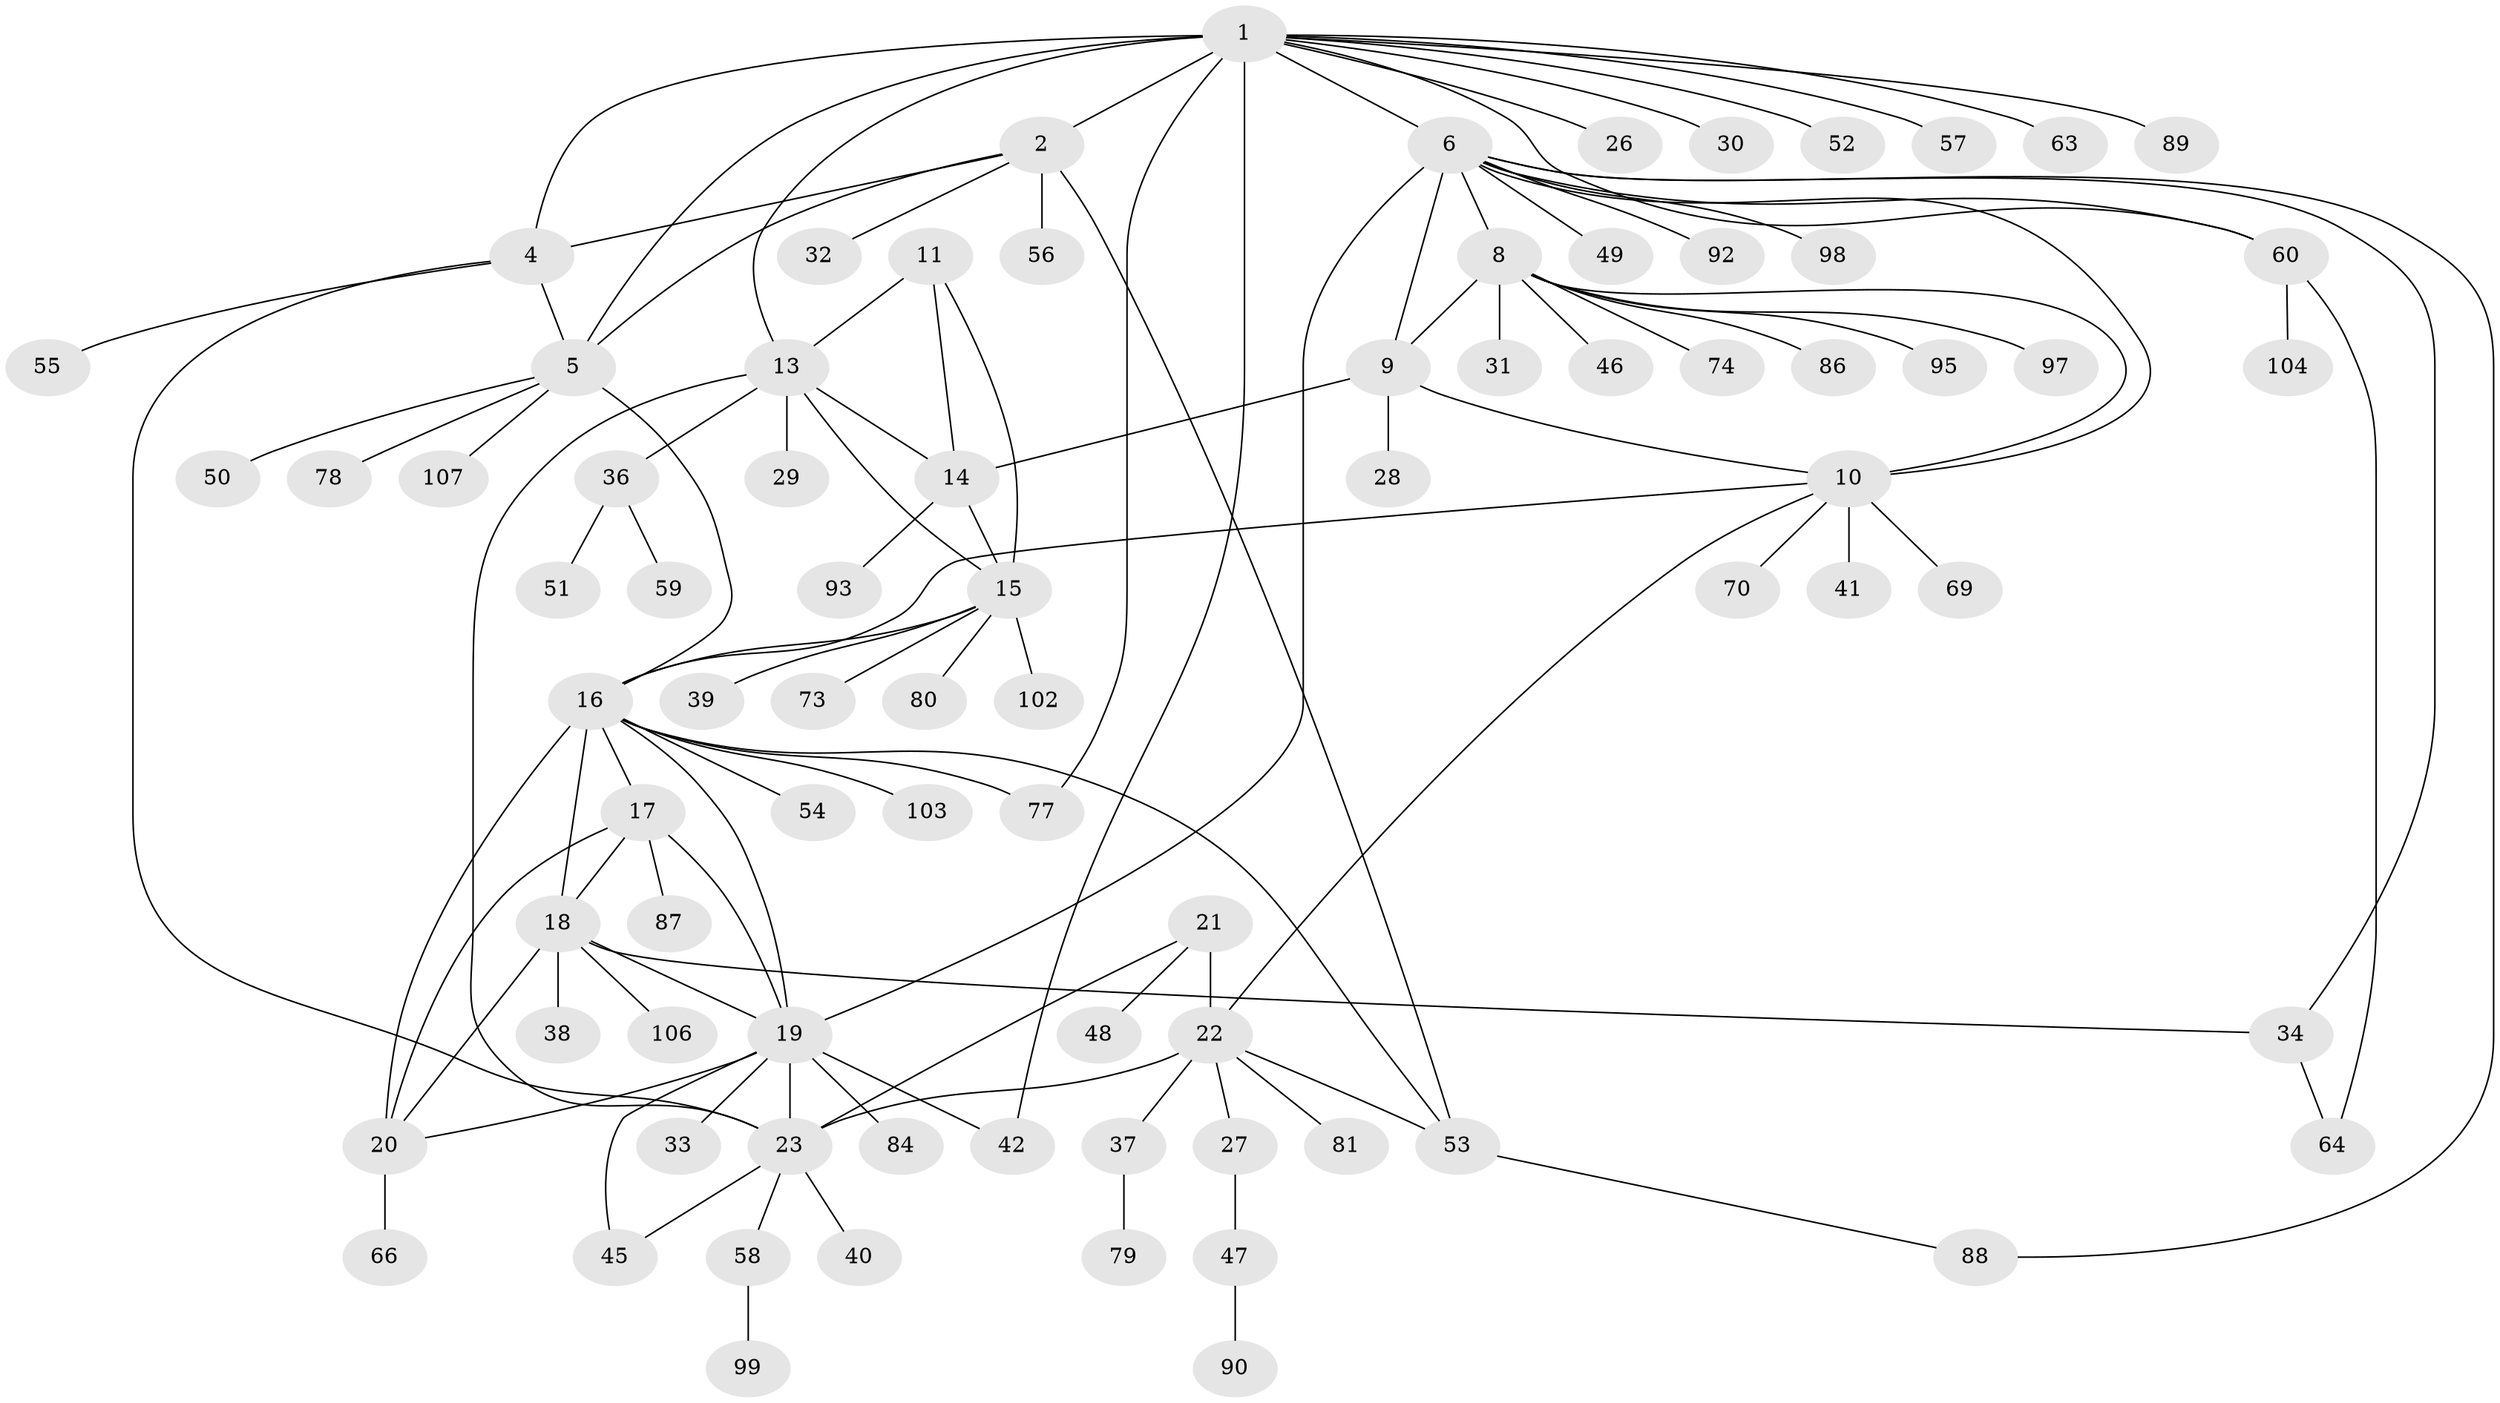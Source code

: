 // original degree distribution, {8: 0.04672897196261682, 11: 0.037383177570093455, 7: 0.028037383177570093, 9: 0.028037383177570093, 10: 0.018691588785046728, 4: 0.028037383177570093, 6: 0.04672897196261682, 5: 0.009345794392523364, 1: 0.5700934579439252, 3: 0.056074766355140186, 2: 0.1308411214953271}
// Generated by graph-tools (version 1.1) at 2025/42/03/06/25 10:42:08]
// undirected, 81 vertices, 112 edges
graph export_dot {
graph [start="1"]
  node [color=gray90,style=filled];
  1 [super="+3"];
  2 [super="+61"];
  4 [super="+100"];
  5 [super="+35"];
  6 [super="+7"];
  8 [super="+101"];
  9 [super="+94"];
  10 [super="+83"];
  11 [super="+12"];
  13 [super="+65"];
  14 [super="+71"];
  15 [super="+72"];
  16 [super="+76"];
  17 [super="+67"];
  18 [super="+75"];
  19 [super="+43"];
  20 [super="+85"];
  21 [super="+68"];
  22 [super="+24"];
  23 [super="+25"];
  26;
  27 [super="+105"];
  28;
  29;
  30;
  31;
  32;
  33;
  34;
  36 [super="+44"];
  37;
  38;
  39;
  40 [super="+91"];
  41;
  42;
  45;
  46;
  47;
  48;
  49;
  50;
  51;
  52 [super="+82"];
  53 [super="+62"];
  54;
  55;
  56;
  57;
  58 [super="+96"];
  59;
  60;
  63;
  64;
  66;
  69;
  70;
  73;
  74;
  77;
  78;
  79;
  80;
  81;
  84;
  86;
  87;
  88;
  89;
  90;
  92;
  93;
  95;
  97;
  98;
  99;
  102;
  103;
  104;
  106;
  107;
  1 -- 2 [weight=2];
  1 -- 4 [weight=2];
  1 -- 5 [weight=2];
  1 -- 13;
  1 -- 52;
  1 -- 60;
  1 -- 77;
  1 -- 6;
  1 -- 42;
  1 -- 89;
  1 -- 26;
  1 -- 63;
  1 -- 30;
  1 -- 57;
  2 -- 4;
  2 -- 5;
  2 -- 32;
  2 -- 56;
  2 -- 53;
  4 -- 5;
  4 -- 55;
  4 -- 23;
  5 -- 16;
  5 -- 78;
  5 -- 107;
  5 -- 50;
  6 -- 8 [weight=2];
  6 -- 9 [weight=2];
  6 -- 10 [weight=2];
  6 -- 19;
  6 -- 34;
  6 -- 60;
  6 -- 88;
  6 -- 98;
  6 -- 49;
  6 -- 92;
  8 -- 9;
  8 -- 10;
  8 -- 31;
  8 -- 46;
  8 -- 74;
  8 -- 86;
  8 -- 95;
  8 -- 97;
  9 -- 10;
  9 -- 14;
  9 -- 28;
  10 -- 41;
  10 -- 69;
  10 -- 70;
  10 -- 16;
  10 -- 22;
  11 -- 13 [weight=2];
  11 -- 14 [weight=2];
  11 -- 15 [weight=2];
  13 -- 14;
  13 -- 15;
  13 -- 23 [weight=2];
  13 -- 29;
  13 -- 36;
  14 -- 15;
  14 -- 93;
  15 -- 16;
  15 -- 39;
  15 -- 73;
  15 -- 80;
  15 -- 102;
  16 -- 17;
  16 -- 18;
  16 -- 19;
  16 -- 20;
  16 -- 53;
  16 -- 54;
  16 -- 77;
  16 -- 103;
  17 -- 18;
  17 -- 19;
  17 -- 20;
  17 -- 87;
  18 -- 19;
  18 -- 20;
  18 -- 34;
  18 -- 38;
  18 -- 106;
  19 -- 20;
  19 -- 33;
  19 -- 42;
  19 -- 45;
  19 -- 84;
  19 -- 23;
  20 -- 66;
  21 -- 22 [weight=2];
  21 -- 23 [weight=2];
  21 -- 48;
  22 -- 23 [weight=4];
  22 -- 53;
  22 -- 81;
  22 -- 37;
  22 -- 27;
  23 -- 45;
  23 -- 40;
  23 -- 58;
  27 -- 47;
  34 -- 64;
  36 -- 51;
  36 -- 59;
  37 -- 79;
  47 -- 90;
  53 -- 88;
  58 -- 99;
  60 -- 64;
  60 -- 104;
}

